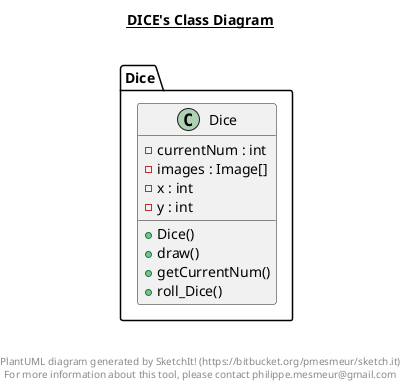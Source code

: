 @startuml

title __DICE's Class Diagram__\n

  namespace Dice {
    class Dice.Dice {
        - currentNum : int
        - images : Image[]
        - x : int
        - y : int
        + Dice()
        + draw()
        + getCurrentNum()
        + roll_Dice()
    }
  }
  



right footer


PlantUML diagram generated by SketchIt! (https://bitbucket.org/pmesmeur/sketch.it)
For more information about this tool, please contact philippe.mesmeur@gmail.com
endfooter

@enduml
